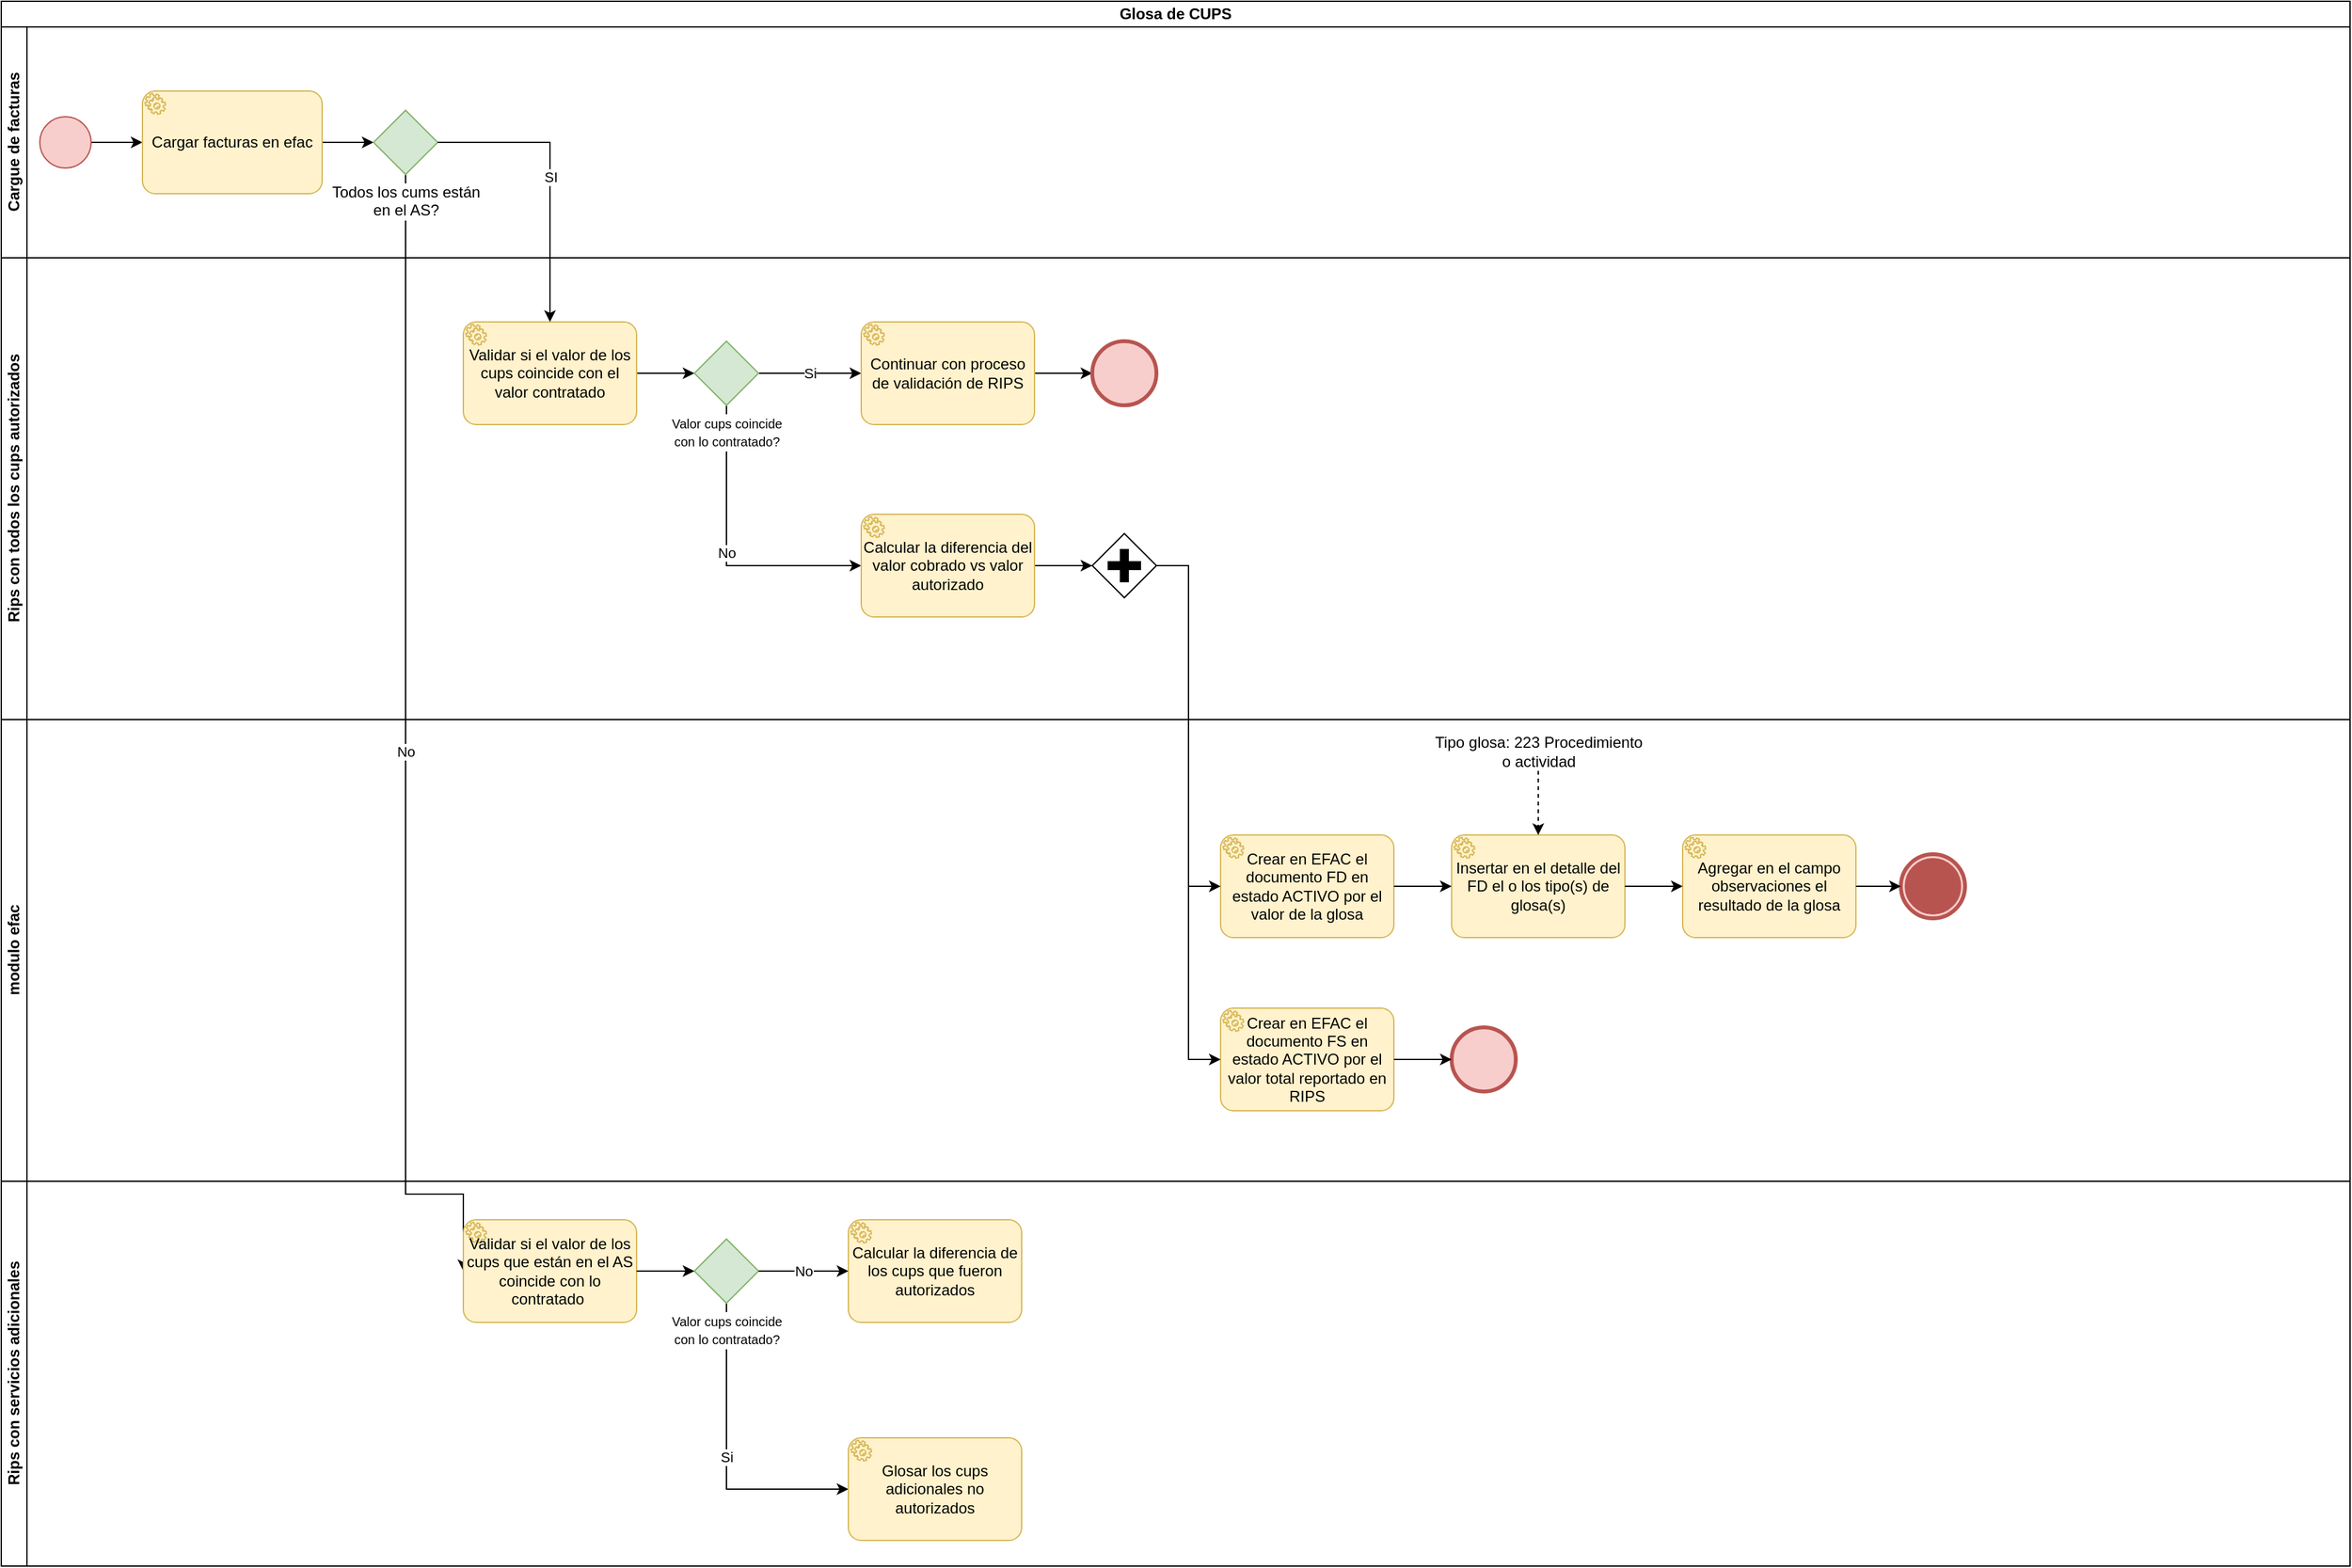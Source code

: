 <mxfile version="21.7.0" type="github">
  <diagram name="Página-1" id="SKrP5Ogb6LURRghhHCP2">
    <mxGraphModel dx="1290" dy="542" grid="1" gridSize="10" guides="1" tooltips="1" connect="1" arrows="1" fold="1" page="1" pageScale="1" pageWidth="1900" pageHeight="550" math="0" shadow="0">
      <root>
        <mxCell id="0" />
        <mxCell id="1" parent="0" />
        <mxCell id="iDgbX58GDVkkqR7G9HbA-1" value="Glosa de CUPS" style="swimlane;html=1;childLayout=stackLayout;resizeParent=1;resizeParentMax=0;horizontal=1;startSize=20;horizontalStack=0;whiteSpace=wrap;" parent="1" vertex="1">
          <mxGeometry x="30" y="10" width="1830" height="1220" as="geometry" />
        </mxCell>
        <mxCell id="voKNRvu8rPhWnJosz7W9-85" value="No" style="edgeStyle=orthogonalEdgeStyle;rounded=0;orthogonalLoop=1;jettySize=auto;html=1;entryX=0;entryY=0.5;entryDx=0;entryDy=0;entryPerimeter=0;" edge="1" parent="iDgbX58GDVkkqR7G9HbA-1" source="voKNRvu8rPhWnJosz7W9-56" target="voKNRvu8rPhWnJosz7W9-107">
          <mxGeometry relative="1" as="geometry">
            <Array as="points">
              <mxPoint x="315" y="930" />
            </Array>
          </mxGeometry>
        </mxCell>
        <mxCell id="iDgbX58GDVkkqR7G9HbA-2" value="Cargue de facturas" style="swimlane;html=1;startSize=20;horizontal=0;" parent="iDgbX58GDVkkqR7G9HbA-1" vertex="1">
          <mxGeometry y="20" width="1830" height="180" as="geometry" />
        </mxCell>
        <mxCell id="iDgbX58GDVkkqR7G9HbA-3" style="edgeStyle=orthogonalEdgeStyle;rounded=0;orthogonalLoop=1;jettySize=auto;html=1;" parent="iDgbX58GDVkkqR7G9HbA-2" source="iDgbX58GDVkkqR7G9HbA-4" target="iDgbX58GDVkkqR7G9HbA-24" edge="1">
          <mxGeometry relative="1" as="geometry">
            <mxPoint x="100" y="90" as="targetPoint" />
          </mxGeometry>
        </mxCell>
        <mxCell id="iDgbX58GDVkkqR7G9HbA-4" value="" style="points=[[0.145,0.145,0],[0.5,0,0],[0.855,0.145,0],[1,0.5,0],[0.855,0.855,0],[0.5,1,0],[0.145,0.855,0],[0,0.5,0]];shape=mxgraph.bpmn.event;html=1;verticalLabelPosition=bottom;labelBackgroundColor=#ffffff;verticalAlign=top;align=center;perimeter=ellipsePerimeter;outlineConnect=0;aspect=fixed;outline=standard;symbol=general;fillColor=#f8cecc;strokeColor=#b85450;" parent="iDgbX58GDVkkqR7G9HbA-2" vertex="1">
          <mxGeometry x="30" y="70" width="40" height="40" as="geometry" />
        </mxCell>
        <mxCell id="iDgbX58GDVkkqR7G9HbA-23" style="edgeStyle=orthogonalEdgeStyle;rounded=0;orthogonalLoop=1;jettySize=auto;html=1;" parent="iDgbX58GDVkkqR7G9HbA-2" source="iDgbX58GDVkkqR7G9HbA-24" target="voKNRvu8rPhWnJosz7W9-56" edge="1">
          <mxGeometry relative="1" as="geometry">
            <mxPoint x="932" y="90" as="sourcePoint" />
            <mxPoint x="290" y="90" as="targetPoint" />
          </mxGeometry>
        </mxCell>
        <mxCell id="iDgbX58GDVkkqR7G9HbA-24" value="Cargar facturas en efac" style="points=[[0.25,0,0],[0.5,0,0],[0.75,0,0],[1,0.25,0],[1,0.5,0],[1,0.75,0],[0.75,1,0],[0.5,1,0],[0.25,1,0],[0,0.75,0],[0,0.5,0],[0,0.25,0]];shape=mxgraph.bpmn.task;whiteSpace=wrap;rectStyle=rounded;size=10;html=1;container=1;expand=0;collapsible=0;taskMarker=service;fillColor=#fff2cc;strokeColor=#d6b656;" parent="iDgbX58GDVkkqR7G9HbA-2" vertex="1">
          <mxGeometry x="110" y="50" width="140" height="80" as="geometry" />
        </mxCell>
        <mxCell id="voKNRvu8rPhWnJosz7W9-56" value="Todos los cums están&lt;br&gt;en el AS?" style="points=[[0.25,0.25,0],[0.5,0,0],[0.75,0.25,0],[1,0.5,0],[0.75,0.75,0],[0.5,1,0],[0.25,0.75,0],[0,0.5,0]];shape=mxgraph.bpmn.gateway2;html=1;verticalLabelPosition=bottom;labelBackgroundColor=#ffffff;verticalAlign=top;align=center;perimeter=rhombusPerimeter;outlineConnect=0;outline=none;symbol=none;fillColor=#d5e8d4;strokeColor=#82b366;" vertex="1" parent="iDgbX58GDVkkqR7G9HbA-2">
          <mxGeometry x="290" y="65" width="50" height="50" as="geometry" />
        </mxCell>
        <mxCell id="voKNRvu8rPhWnJosz7W9-30" value="Rips con todos los cups autorizados" style="swimlane;html=1;startSize=20;horizontal=0;" vertex="1" parent="iDgbX58GDVkkqR7G9HbA-1">
          <mxGeometry y="200" width="1830" height="360" as="geometry" />
        </mxCell>
        <mxCell id="voKNRvu8rPhWnJosz7W9-35" style="edgeStyle=orthogonalEdgeStyle;rounded=0;orthogonalLoop=1;jettySize=auto;html=1;entryX=0;entryY=0.5;entryDx=0;entryDy=0;entryPerimeter=0;" edge="1" parent="voKNRvu8rPhWnJosz7W9-30" source="voKNRvu8rPhWnJosz7W9-36" target="voKNRvu8rPhWnJosz7W9-52">
          <mxGeometry relative="1" as="geometry" />
        </mxCell>
        <mxCell id="voKNRvu8rPhWnJosz7W9-36" value="Validar si el valor de los cups coincide con el valor contratado" style="points=[[0.25,0,0],[0.5,0,0],[0.75,0,0],[1,0.25,0],[1,0.5,0],[1,0.75,0],[0.75,1,0],[0.5,1,0],[0.25,1,0],[0,0.75,0],[0,0.5,0],[0,0.25,0]];shape=mxgraph.bpmn.task;whiteSpace=wrap;rectStyle=rounded;size=10;html=1;container=1;expand=0;collapsible=0;taskMarker=service;fillColor=#fff2cc;strokeColor=#d6b656;" vertex="1" parent="voKNRvu8rPhWnJosz7W9-30">
          <mxGeometry x="360" y="50" width="135" height="80" as="geometry" />
        </mxCell>
        <mxCell id="voKNRvu8rPhWnJosz7W9-50" value="Si" style="edgeStyle=orthogonalEdgeStyle;rounded=0;orthogonalLoop=1;jettySize=auto;html=1;" edge="1" parent="voKNRvu8rPhWnJosz7W9-30" source="voKNRvu8rPhWnJosz7W9-52" target="voKNRvu8rPhWnJosz7W9-53">
          <mxGeometry relative="1" as="geometry">
            <mxPoint x="1370" y="70" as="targetPoint" />
          </mxGeometry>
        </mxCell>
        <mxCell id="voKNRvu8rPhWnJosz7W9-51" value="No" style="edgeStyle=orthogonalEdgeStyle;rounded=0;orthogonalLoop=1;jettySize=auto;html=1;entryX=0;entryY=0.5;entryDx=0;entryDy=0;entryPerimeter=0;" edge="1" parent="voKNRvu8rPhWnJosz7W9-30" source="voKNRvu8rPhWnJosz7W9-52" target="voKNRvu8rPhWnJosz7W9-55">
          <mxGeometry relative="1" as="geometry">
            <mxPoint x="1285" y="180" as="targetPoint" />
            <Array as="points">
              <mxPoint x="565" y="240" />
            </Array>
          </mxGeometry>
        </mxCell>
        <mxCell id="voKNRvu8rPhWnJosz7W9-52" value="&lt;font style=&quot;font-size: 10px;&quot;&gt;Valor cups coincide&lt;br&gt;con lo contratado?&lt;/font&gt;" style="points=[[0.25,0.25,0],[0.5,0,0],[0.75,0.25,0],[1,0.5,0],[0.75,0.75,0],[0.5,1,0],[0.25,0.75,0],[0,0.5,0]];shape=mxgraph.bpmn.gateway2;html=1;verticalLabelPosition=bottom;labelBackgroundColor=#ffffff;verticalAlign=top;align=center;perimeter=rhombusPerimeter;outlineConnect=0;outline=none;symbol=none;fillColor=#d5e8d4;strokeColor=#82b366;" vertex="1" parent="voKNRvu8rPhWnJosz7W9-30">
          <mxGeometry x="540" y="65" width="50" height="50" as="geometry" />
        </mxCell>
        <mxCell id="voKNRvu8rPhWnJosz7W9-87" style="edgeStyle=orthogonalEdgeStyle;rounded=0;orthogonalLoop=1;jettySize=auto;html=1;" edge="1" parent="voKNRvu8rPhWnJosz7W9-30" source="voKNRvu8rPhWnJosz7W9-53" target="voKNRvu8rPhWnJosz7W9-86">
          <mxGeometry relative="1" as="geometry" />
        </mxCell>
        <mxCell id="voKNRvu8rPhWnJosz7W9-53" value="Continuar con proceso de validación de RIPS" style="points=[[0.25,0,0],[0.5,0,0],[0.75,0,0],[1,0.25,0],[1,0.5,0],[1,0.75,0],[0.75,1,0],[0.5,1,0],[0.25,1,0],[0,0.75,0],[0,0.5,0],[0,0.25,0]];shape=mxgraph.bpmn.task;whiteSpace=wrap;rectStyle=rounded;size=10;html=1;container=1;expand=0;collapsible=0;taskMarker=service;fillColor=#fff2cc;strokeColor=#d6b656;" vertex="1" parent="voKNRvu8rPhWnJosz7W9-30">
          <mxGeometry x="670" y="50" width="135" height="80" as="geometry" />
        </mxCell>
        <mxCell id="voKNRvu8rPhWnJosz7W9-54" style="edgeStyle=orthogonalEdgeStyle;rounded=0;orthogonalLoop=1;jettySize=auto;html=1;" edge="1" parent="voKNRvu8rPhWnJosz7W9-30" source="voKNRvu8rPhWnJosz7W9-55" target="voKNRvu8rPhWnJosz7W9-91">
          <mxGeometry relative="1" as="geometry">
            <mxPoint x="860" y="240" as="targetPoint" />
          </mxGeometry>
        </mxCell>
        <mxCell id="voKNRvu8rPhWnJosz7W9-55" value="Calcular la diferencia del valor cobrado vs valor autorizado" style="points=[[0.25,0,0],[0.5,0,0],[0.75,0,0],[1,0.25,0],[1,0.5,0],[1,0.75,0],[0.75,1,0],[0.5,1,0],[0.25,1,0],[0,0.75,0],[0,0.5,0],[0,0.25,0]];shape=mxgraph.bpmn.task;whiteSpace=wrap;rectStyle=rounded;size=10;html=1;container=1;expand=0;collapsible=0;taskMarker=service;fillColor=#fff2cc;strokeColor=#d6b656;" vertex="1" parent="voKNRvu8rPhWnJosz7W9-30">
          <mxGeometry x="670" y="200" width="135" height="80" as="geometry" />
        </mxCell>
        <mxCell id="voKNRvu8rPhWnJosz7W9-86" value="" style="points=[[0.145,0.145,0],[0.5,0,0],[0.855,0.145,0],[1,0.5,0],[0.855,0.855,0],[0.5,1,0],[0.145,0.855,0],[0,0.5,0]];shape=mxgraph.bpmn.event;html=1;verticalLabelPosition=bottom;labelBackgroundColor=#ffffff;verticalAlign=top;align=center;perimeter=ellipsePerimeter;outlineConnect=0;aspect=fixed;outline=end;symbol=terminate2;fillColor=#f8cecc;strokeColor=#b85450;" vertex="1" parent="voKNRvu8rPhWnJosz7W9-30">
          <mxGeometry x="850" y="65" width="50" height="50" as="geometry" />
        </mxCell>
        <mxCell id="voKNRvu8rPhWnJosz7W9-91" value="" style="points=[[0.25,0.25,0],[0.5,0,0],[0.75,0.25,0],[1,0.5,0],[0.75,0.75,0],[0.5,1,0],[0.25,0.75,0],[0,0.5,0]];shape=mxgraph.bpmn.gateway2;html=1;verticalLabelPosition=bottom;labelBackgroundColor=#ffffff;verticalAlign=top;align=center;perimeter=rhombusPerimeter;outlineConnect=0;outline=none;symbol=none;gwType=parallel;" vertex="1" parent="voKNRvu8rPhWnJosz7W9-30">
          <mxGeometry x="850" y="215" width="50" height="50" as="geometry" />
        </mxCell>
        <mxCell id="voKNRvu8rPhWnJosz7W9-57" value="modulo efac" style="swimlane;html=1;startSize=20;horizontal=0;" vertex="1" parent="iDgbX58GDVkkqR7G9HbA-1">
          <mxGeometry y="560" width="1830" height="360" as="geometry" />
        </mxCell>
        <mxCell id="voKNRvu8rPhWnJosz7W9-90" value="Crear en EFAC el documento FD en estado ACTIVO por el valor de la glosa" style="points=[[0.25,0,0],[0.5,0,0],[0.75,0,0],[1,0.25,0],[1,0.5,0],[1,0.75,0],[0.75,1,0],[0.5,1,0],[0.25,1,0],[0,0.75,0],[0,0.5,0],[0,0.25,0]];shape=mxgraph.bpmn.task;whiteSpace=wrap;rectStyle=rounded;size=10;html=1;container=1;expand=0;collapsible=0;taskMarker=service;fillColor=#fff2cc;strokeColor=#d6b656;" vertex="1" parent="voKNRvu8rPhWnJosz7W9-57">
          <mxGeometry x="950" y="90" width="135" height="80" as="geometry" />
        </mxCell>
        <mxCell id="voKNRvu8rPhWnJosz7W9-93" value="Crear en EFAC el documento FS en estado ACTIVO por el valor total reportado en RIPS" style="points=[[0.25,0,0],[0.5,0,0],[0.75,0,0],[1,0.25,0],[1,0.5,0],[1,0.75,0],[0.75,1,0],[0.5,1,0],[0.25,1,0],[0,0.75,0],[0,0.5,0],[0,0.25,0]];shape=mxgraph.bpmn.task;whiteSpace=wrap;rectStyle=rounded;size=10;html=1;container=1;expand=0;collapsible=0;taskMarker=service;fillColor=#fff2cc;strokeColor=#d6b656;" vertex="1" parent="voKNRvu8rPhWnJosz7W9-57">
          <mxGeometry x="950" y="225" width="135" height="80" as="geometry" />
        </mxCell>
        <mxCell id="voKNRvu8rPhWnJosz7W9-95" value="Insertar en el detalle del FD el o los tipo(s) de glosa(s)" style="points=[[0.25,0,0],[0.5,0,0],[0.75,0,0],[1,0.25,0],[1,0.5,0],[1,0.75,0],[0.75,1,0],[0.5,1,0],[0.25,1,0],[0,0.75,0],[0,0.5,0],[0,0.25,0]];shape=mxgraph.bpmn.task;whiteSpace=wrap;rectStyle=rounded;size=10;html=1;container=1;expand=0;collapsible=0;taskMarker=service;fillColor=#fff2cc;strokeColor=#d6b656;" vertex="1" parent="voKNRvu8rPhWnJosz7W9-57">
          <mxGeometry x="1130" y="90" width="135" height="80" as="geometry" />
        </mxCell>
        <mxCell id="voKNRvu8rPhWnJosz7W9-96" style="edgeStyle=orthogonalEdgeStyle;rounded=0;orthogonalLoop=1;jettySize=auto;html=1;entryX=0;entryY=0.5;entryDx=0;entryDy=0;entryPerimeter=0;" edge="1" parent="voKNRvu8rPhWnJosz7W9-57" source="voKNRvu8rPhWnJosz7W9-90" target="voKNRvu8rPhWnJosz7W9-95">
          <mxGeometry relative="1" as="geometry" />
        </mxCell>
        <mxCell id="voKNRvu8rPhWnJosz7W9-97" value="Agregar en el campo observaciones el resultado de la glosa" style="points=[[0.25,0,0],[0.5,0,0],[0.75,0,0],[1,0.25,0],[1,0.5,0],[1,0.75,0],[0.75,1,0],[0.5,1,0],[0.25,1,0],[0,0.75,0],[0,0.5,0],[0,0.25,0]];shape=mxgraph.bpmn.task;whiteSpace=wrap;rectStyle=rounded;size=10;html=1;container=1;expand=0;collapsible=0;taskMarker=service;fillColor=#fff2cc;strokeColor=#d6b656;" vertex="1" parent="voKNRvu8rPhWnJosz7W9-57">
          <mxGeometry x="1310" y="90" width="135" height="80" as="geometry" />
        </mxCell>
        <mxCell id="voKNRvu8rPhWnJosz7W9-98" style="edgeStyle=orthogonalEdgeStyle;rounded=0;orthogonalLoop=1;jettySize=auto;html=1;" edge="1" parent="voKNRvu8rPhWnJosz7W9-57" source="voKNRvu8rPhWnJosz7W9-95" target="voKNRvu8rPhWnJosz7W9-97">
          <mxGeometry relative="1" as="geometry" />
        </mxCell>
        <mxCell id="voKNRvu8rPhWnJosz7W9-99" value="" style="points=[[0.145,0.145,0],[0.5,0,0],[0.855,0.145,0],[1,0.5,0],[0.855,0.855,0],[0.5,1,0],[0.145,0.855,0],[0,0.5,0]];shape=mxgraph.bpmn.event;html=1;verticalLabelPosition=bottom;labelBackgroundColor=#ffffff;verticalAlign=top;align=center;perimeter=ellipsePerimeter;outlineConnect=0;aspect=fixed;outline=end;symbol=terminate;fillColor=#f8cecc;strokeColor=#b85450;" vertex="1" parent="voKNRvu8rPhWnJosz7W9-57">
          <mxGeometry x="1480" y="105" width="50" height="50" as="geometry" />
        </mxCell>
        <mxCell id="voKNRvu8rPhWnJosz7W9-100" style="edgeStyle=orthogonalEdgeStyle;rounded=0;orthogonalLoop=1;jettySize=auto;html=1;entryX=0;entryY=0.5;entryDx=0;entryDy=0;entryPerimeter=0;" edge="1" parent="voKNRvu8rPhWnJosz7W9-57" source="voKNRvu8rPhWnJosz7W9-97" target="voKNRvu8rPhWnJosz7W9-99">
          <mxGeometry relative="1" as="geometry" />
        </mxCell>
        <mxCell id="voKNRvu8rPhWnJosz7W9-102" value="" style="points=[[0.145,0.145,0],[0.5,0,0],[0.855,0.145,0],[1,0.5,0],[0.855,0.855,0],[0.5,1,0],[0.145,0.855,0],[0,0.5,0]];shape=mxgraph.bpmn.event;html=1;verticalLabelPosition=bottom;labelBackgroundColor=#ffffff;verticalAlign=top;align=center;perimeter=ellipsePerimeter;outlineConnect=0;aspect=fixed;outline=end;symbol=terminate2;fillColor=#f8cecc;strokeColor=#b85450;" vertex="1" parent="voKNRvu8rPhWnJosz7W9-57">
          <mxGeometry x="1130" y="240" width="50" height="50" as="geometry" />
        </mxCell>
        <mxCell id="voKNRvu8rPhWnJosz7W9-101" style="edgeStyle=orthogonalEdgeStyle;rounded=0;orthogonalLoop=1;jettySize=auto;html=1;entryX=0;entryY=0.5;entryDx=0;entryDy=0;entryPerimeter=0;" edge="1" parent="voKNRvu8rPhWnJosz7W9-57" source="voKNRvu8rPhWnJosz7W9-93" target="voKNRvu8rPhWnJosz7W9-102">
          <mxGeometry relative="1" as="geometry">
            <mxPoint x="1130" y="265" as="targetPoint" />
          </mxGeometry>
        </mxCell>
        <mxCell id="voKNRvu8rPhWnJosz7W9-103" value="Tipo glosa: 223 Procedimiento o actividad" style="text;html=1;strokeColor=none;fillColor=none;align=center;verticalAlign=middle;whiteSpace=wrap;rounded=0;" vertex="1" parent="voKNRvu8rPhWnJosz7W9-57">
          <mxGeometry x="1112.5" y="10" width="170" height="30" as="geometry" />
        </mxCell>
        <mxCell id="voKNRvu8rPhWnJosz7W9-104" style="edgeStyle=orthogonalEdgeStyle;rounded=0;orthogonalLoop=1;jettySize=auto;html=1;dashed=1;" edge="1" parent="voKNRvu8rPhWnJosz7W9-57" source="voKNRvu8rPhWnJosz7W9-103" target="voKNRvu8rPhWnJosz7W9-95">
          <mxGeometry relative="1" as="geometry" />
        </mxCell>
        <mxCell id="voKNRvu8rPhWnJosz7W9-84" value="SI" style="edgeStyle=orthogonalEdgeStyle;rounded=0;orthogonalLoop=1;jettySize=auto;html=1;" edge="1" parent="iDgbX58GDVkkqR7G9HbA-1" source="voKNRvu8rPhWnJosz7W9-56" target="voKNRvu8rPhWnJosz7W9-36">
          <mxGeometry relative="1" as="geometry" />
        </mxCell>
        <mxCell id="voKNRvu8rPhWnJosz7W9-105" value="Rips con servicios adicionales" style="swimlane;html=1;startSize=20;horizontal=0;" vertex="1" parent="iDgbX58GDVkkqR7G9HbA-1">
          <mxGeometry y="920" width="1830" height="300" as="geometry" />
        </mxCell>
        <mxCell id="voKNRvu8rPhWnJosz7W9-106" value="Si" style="edgeStyle=orthogonalEdgeStyle;rounded=0;orthogonalLoop=1;jettySize=auto;html=1;entryX=0;entryY=0.5;entryDx=0;entryDy=0;entryPerimeter=0;" edge="1" parent="voKNRvu8rPhWnJosz7W9-105" source="voKNRvu8rPhWnJosz7W9-110" target="voKNRvu8rPhWnJosz7W9-109">
          <mxGeometry relative="1" as="geometry">
            <mxPoint x="1370" y="20" as="targetPoint" />
            <Array as="points">
              <mxPoint x="565" y="240" />
            </Array>
          </mxGeometry>
        </mxCell>
        <mxCell id="voKNRvu8rPhWnJosz7W9-107" value="Validar si el valor de los cups que están en el AS coincide con lo contratado&amp;nbsp;" style="points=[[0.25,0,0],[0.5,0,0],[0.75,0,0],[1,0.25,0],[1,0.5,0],[1,0.75,0],[0.75,1,0],[0.5,1,0],[0.25,1,0],[0,0.75,0],[0,0.5,0],[0,0.25,0]];shape=mxgraph.bpmn.task;whiteSpace=wrap;rectStyle=rounded;size=10;html=1;container=1;expand=0;collapsible=0;taskMarker=service;fillColor=#fff2cc;strokeColor=#d6b656;" vertex="1" parent="voKNRvu8rPhWnJosz7W9-105">
          <mxGeometry x="360" y="30" width="135" height="80" as="geometry" />
        </mxCell>
        <mxCell id="voKNRvu8rPhWnJosz7W9-108" value="Calcular la diferencia de los cups que fueron autorizados" style="points=[[0.25,0,0],[0.5,0,0],[0.75,0,0],[1,0.25,0],[1,0.5,0],[1,0.75,0],[0.75,1,0],[0.5,1,0],[0.25,1,0],[0,0.75,0],[0,0.5,0],[0,0.25,0]];shape=mxgraph.bpmn.task;whiteSpace=wrap;rectStyle=rounded;size=10;html=1;container=1;expand=0;collapsible=0;taskMarker=service;fillColor=#fff2cc;strokeColor=#d6b656;" vertex="1" parent="voKNRvu8rPhWnJosz7W9-105">
          <mxGeometry x="660" y="30" width="135" height="80" as="geometry" />
        </mxCell>
        <mxCell id="voKNRvu8rPhWnJosz7W9-109" value="Glosar los cups adicionales no autorizados" style="points=[[0.25,0,0],[0.5,0,0],[0.75,0,0],[1,0.25,0],[1,0.5,0],[1,0.75,0],[0.75,1,0],[0.5,1,0],[0.25,1,0],[0,0.75,0],[0,0.5,0],[0,0.25,0]];shape=mxgraph.bpmn.task;whiteSpace=wrap;rectStyle=rounded;size=10;html=1;container=1;expand=0;collapsible=0;taskMarker=service;fillColor=#fff2cc;strokeColor=#d6b656;" vertex="1" parent="voKNRvu8rPhWnJosz7W9-105">
          <mxGeometry x="660" y="200" width="135" height="80" as="geometry" />
        </mxCell>
        <mxCell id="voKNRvu8rPhWnJosz7W9-110" value="&lt;font style=&quot;font-size: 10px;&quot;&gt;Valor cups coincide&lt;br&gt;con lo contratado?&lt;/font&gt;" style="points=[[0.25,0.25,0],[0.5,0,0],[0.75,0.25,0],[1,0.5,0],[0.75,0.75,0],[0.5,1,0],[0.25,0.75,0],[0,0.5,0]];shape=mxgraph.bpmn.gateway2;html=1;verticalLabelPosition=bottom;labelBackgroundColor=#ffffff;verticalAlign=top;align=center;perimeter=rhombusPerimeter;outlineConnect=0;outline=none;symbol=none;fillColor=#d5e8d4;strokeColor=#82b366;" vertex="1" parent="voKNRvu8rPhWnJosz7W9-105">
          <mxGeometry x="540" y="45" width="50" height="50" as="geometry" />
        </mxCell>
        <mxCell id="voKNRvu8rPhWnJosz7W9-111" style="edgeStyle=orthogonalEdgeStyle;rounded=0;orthogonalLoop=1;jettySize=auto;html=1;entryX=0;entryY=0.5;entryDx=0;entryDy=0;entryPerimeter=0;" edge="1" parent="voKNRvu8rPhWnJosz7W9-105" source="voKNRvu8rPhWnJosz7W9-107" target="voKNRvu8rPhWnJosz7W9-110">
          <mxGeometry relative="1" as="geometry">
            <mxPoint x="1260" y="20" as="targetPoint" />
          </mxGeometry>
        </mxCell>
        <mxCell id="voKNRvu8rPhWnJosz7W9-112" value="No" style="edgeStyle=orthogonalEdgeStyle;rounded=0;orthogonalLoop=1;jettySize=auto;html=1;entryX=0;entryY=0.5;entryDx=0;entryDy=0;entryPerimeter=0;exitX=1;exitY=0.5;exitDx=0;exitDy=0;exitPerimeter=0;" edge="1" parent="voKNRvu8rPhWnJosz7W9-105" source="voKNRvu8rPhWnJosz7W9-110" target="voKNRvu8rPhWnJosz7W9-108">
          <mxGeometry relative="1" as="geometry">
            <mxPoint x="1285" y="-90" as="targetPoint" />
            <Array as="points">
              <mxPoint x="660" y="70" />
            </Array>
          </mxGeometry>
        </mxCell>
        <mxCell id="voKNRvu8rPhWnJosz7W9-92" style="edgeStyle=orthogonalEdgeStyle;rounded=0;orthogonalLoop=1;jettySize=auto;html=1;entryX=0;entryY=0.5;entryDx=0;entryDy=0;entryPerimeter=0;" edge="1" parent="iDgbX58GDVkkqR7G9HbA-1" source="voKNRvu8rPhWnJosz7W9-91" target="voKNRvu8rPhWnJosz7W9-90">
          <mxGeometry relative="1" as="geometry" />
        </mxCell>
        <mxCell id="voKNRvu8rPhWnJosz7W9-94" style="edgeStyle=orthogonalEdgeStyle;rounded=0;orthogonalLoop=1;jettySize=auto;html=1;entryX=0;entryY=0.5;entryDx=0;entryDy=0;entryPerimeter=0;" edge="1" parent="iDgbX58GDVkkqR7G9HbA-1" source="voKNRvu8rPhWnJosz7W9-91" target="voKNRvu8rPhWnJosz7W9-93">
          <mxGeometry relative="1" as="geometry" />
        </mxCell>
      </root>
    </mxGraphModel>
  </diagram>
</mxfile>
